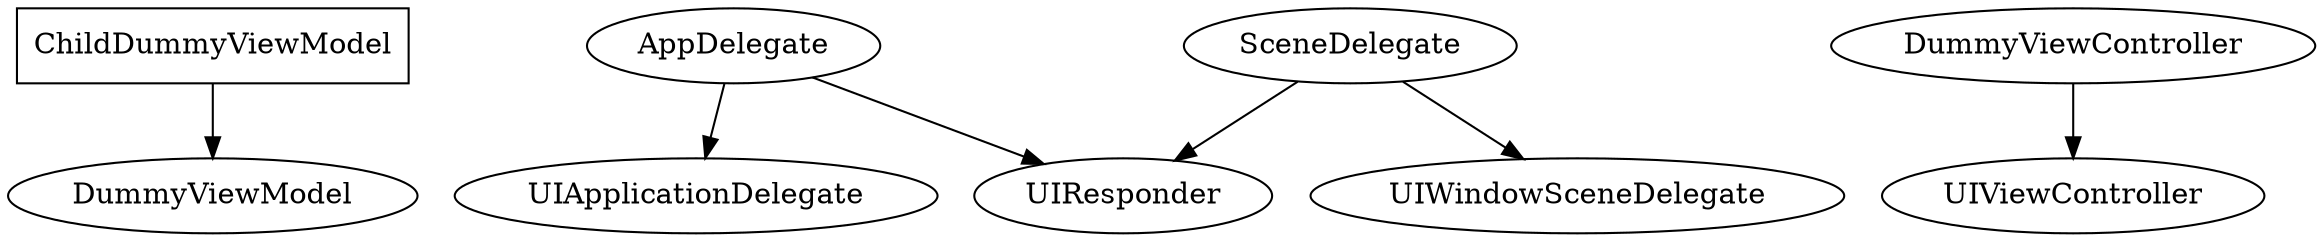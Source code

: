 digraph {
  ChildDummyViewModel [shape=box]
  ChildDummyViewModel -> DummyViewModel
  AppDelegate -> UIApplicationDelegate
  AppDelegate -> UIResponder
  SceneDelegate -> UIResponder
  SceneDelegate -> UIWindowSceneDelegate
  DummyViewController -> UIViewController
}
